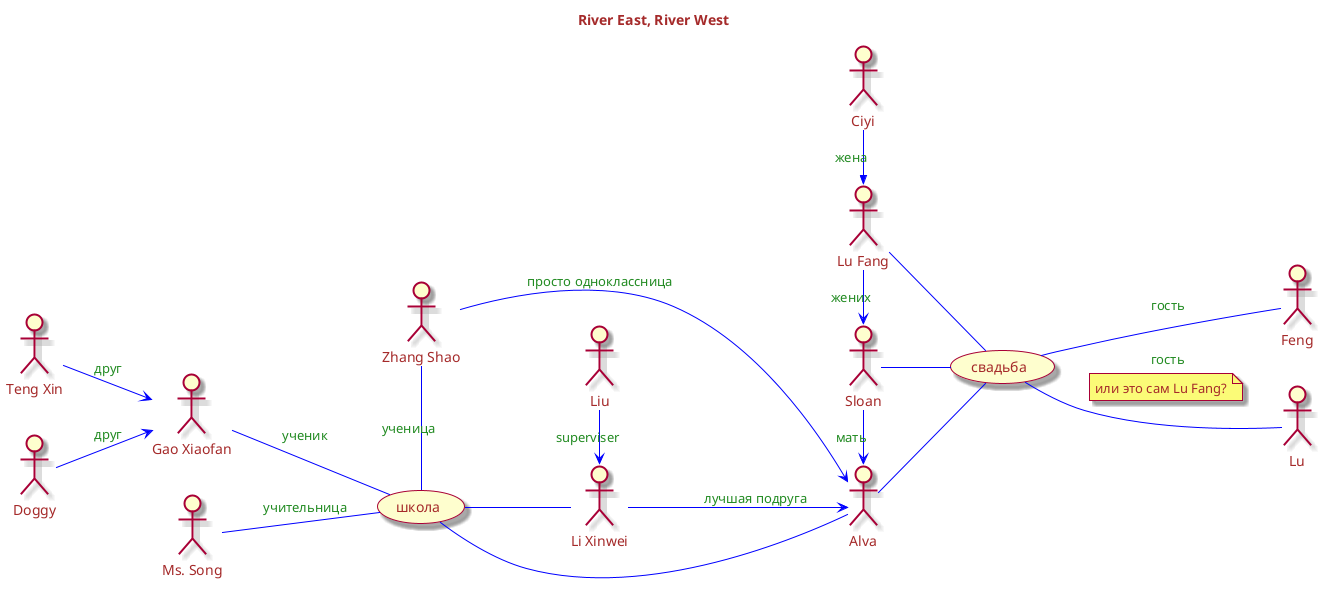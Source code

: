 @startuml

left to right direction
skin rose
skinparam backgroundcolor transparent
skinparam defaultfontcolor #brown
skinparam arrowcolor #blue
skinparam arrowfontcolor #forestgreen

title River East, River West

:Sloan:

:Alva:

:Lu Fang: as Fang

:Li Xinwei: as Li

Sloan -> Alva : мать


Fang -> Sloan : жених



Fang -- (свадьба)
Sloan -- (свадьба)
Alva -- (свадьба)


(свадьба) -- :Feng: : гость
(свадьба) -- :Lu: : гость
note on link : или это сам Lu Fang?



Li --> Alva : лучшая подруга

(школа) -- Alva
(школа) -- Li

:Zhang Shao: as Zhang

:Gao Xiaofan: as Gao

:Ms. Song: as Song

:Liu: as Liu

Zhang --> Alva : просто одноклассница
Zhang - (школа) : ученица

Liu -> Li : superviser

Song -- (школа) : учительница

Gao -- (школа) : ученик

:Teng Xin: as Teng
:Doggy: as Doggy

Teng --> Gao : друг
Doggy --> Gao : друг


:Ciyi: as Ciyi

Ciyi ->> Fang : жена


@enduml